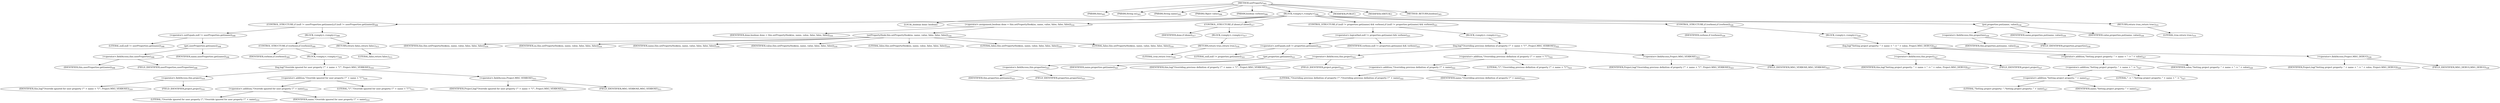digraph "setProperty" {  
"415" [label = <(METHOD,setProperty)<SUB>305</SUB>> ]
"25" [label = <(PARAM,this)<SUB>305</SUB>> ]
"416" [label = <(PARAM,String ns)<SUB>305</SUB>> ]
"417" [label = <(PARAM,String name)<SUB>305</SUB>> ]
"418" [label = <(PARAM,Object value)<SUB>306</SUB>> ]
"419" [label = <(PARAM,boolean verbose)<SUB>306</SUB>> ]
"420" [label = <(BLOCK,&lt;empty&gt;,&lt;empty&gt;)<SUB>306</SUB>> ]
"421" [label = <(CONTROL_STRUCTURE,if (null != userProperties.get(name)),if (null != userProperties.get(name)))<SUB>308</SUB>> ]
"422" [label = <(&lt;operator&gt;.notEquals,null != userProperties.get(name))<SUB>308</SUB>> ]
"423" [label = <(LITERAL,null,null != userProperties.get(name))<SUB>308</SUB>> ]
"424" [label = <(get,userProperties.get(name))<SUB>308</SUB>> ]
"425" [label = <(&lt;operator&gt;.fieldAccess,this.userProperties)<SUB>308</SUB>> ]
"426" [label = <(IDENTIFIER,this,userProperties.get(name))<SUB>308</SUB>> ]
"427" [label = <(FIELD_IDENTIFIER,userProperties,userProperties)<SUB>308</SUB>> ]
"428" [label = <(IDENTIFIER,name,userProperties.get(name))<SUB>308</SUB>> ]
"429" [label = <(BLOCK,&lt;empty&gt;,&lt;empty&gt;)<SUB>308</SUB>> ]
"430" [label = <(CONTROL_STRUCTURE,if (verbose),if (verbose))<SUB>309</SUB>> ]
"431" [label = <(IDENTIFIER,verbose,if (verbose))<SUB>309</SUB>> ]
"432" [label = <(BLOCK,&lt;empty&gt;,&lt;empty&gt;)<SUB>309</SUB>> ]
"433" [label = <(log,log(&quot;Override ignored for user property \&quot;&quot; + name + &quot;\&quot;&quot;, Project.MSG_VERBOSE))<SUB>310</SUB>> ]
"434" [label = <(&lt;operator&gt;.fieldAccess,this.project)<SUB>310</SUB>> ]
"435" [label = <(IDENTIFIER,this,log(&quot;Override ignored for user property \&quot;&quot; + name + &quot;\&quot;&quot;, Project.MSG_VERBOSE))<SUB>310</SUB>> ]
"436" [label = <(FIELD_IDENTIFIER,project,project)<SUB>310</SUB>> ]
"437" [label = <(&lt;operator&gt;.addition,&quot;Override ignored for user property \&quot;&quot; + name + &quot;\&quot;&quot;)<SUB>310</SUB>> ]
"438" [label = <(&lt;operator&gt;.addition,&quot;Override ignored for user property \&quot;&quot; + name)<SUB>310</SUB>> ]
"439" [label = <(LITERAL,&quot;Override ignored for user property \&quot;&quot;,&quot;Override ignored for user property \&quot;&quot; + name)<SUB>310</SUB>> ]
"440" [label = <(IDENTIFIER,name,&quot;Override ignored for user property \&quot;&quot; + name)<SUB>310</SUB>> ]
"441" [label = <(LITERAL,&quot;\&quot;&quot;,&quot;Override ignored for user property \&quot;&quot; + name + &quot;\&quot;&quot;)<SUB>311</SUB>> ]
"442" [label = <(&lt;operator&gt;.fieldAccess,Project.MSG_VERBOSE)<SUB>311</SUB>> ]
"443" [label = <(IDENTIFIER,Project,log(&quot;Override ignored for user property \&quot;&quot; + name + &quot;\&quot;&quot;, Project.MSG_VERBOSE))<SUB>311</SUB>> ]
"444" [label = <(FIELD_IDENTIFIER,MSG_VERBOSE,MSG_VERBOSE)<SUB>311</SUB>> ]
"445" [label = <(RETURN,return false;,return false;)<SUB>313</SUB>> ]
"446" [label = <(LITERAL,false,return false;)<SUB>313</SUB>> ]
"447" [label = <(LOCAL,boolean done: boolean)> ]
"448" [label = <(&lt;operator&gt;.assignment,boolean done = this.setPropertyHook(ns, name, value, false, false, false))<SUB>316</SUB>> ]
"449" [label = <(IDENTIFIER,done,boolean done = this.setPropertyHook(ns, name, value, false, false, false))<SUB>316</SUB>> ]
"450" [label = <(setPropertyHook,this.setPropertyHook(ns, name, value, false, false, false))<SUB>316</SUB>> ]
"24" [label = <(IDENTIFIER,this,this.setPropertyHook(ns, name, value, false, false, false))<SUB>316</SUB>> ]
"451" [label = <(IDENTIFIER,ns,this.setPropertyHook(ns, name, value, false, false, false))<SUB>316</SUB>> ]
"452" [label = <(IDENTIFIER,name,this.setPropertyHook(ns, name, value, false, false, false))<SUB>316</SUB>> ]
"453" [label = <(IDENTIFIER,value,this.setPropertyHook(ns, name, value, false, false, false))<SUB>316</SUB>> ]
"454" [label = <(LITERAL,false,this.setPropertyHook(ns, name, value, false, false, false))<SUB>316</SUB>> ]
"455" [label = <(LITERAL,false,this.setPropertyHook(ns, name, value, false, false, false))<SUB>316</SUB>> ]
"456" [label = <(LITERAL,false,this.setPropertyHook(ns, name, value, false, false, false))<SUB>316</SUB>> ]
"457" [label = <(CONTROL_STRUCTURE,if (done),if (done))<SUB>317</SUB>> ]
"458" [label = <(IDENTIFIER,done,if (done))<SUB>317</SUB>> ]
"459" [label = <(BLOCK,&lt;empty&gt;,&lt;empty&gt;)<SUB>317</SUB>> ]
"460" [label = <(RETURN,return true;,return true;)<SUB>318</SUB>> ]
"461" [label = <(LITERAL,true,return true;)<SUB>318</SUB>> ]
"462" [label = <(CONTROL_STRUCTURE,if (null != properties.get(name) &amp;&amp; verbose),if (null != properties.get(name) &amp;&amp; verbose))<SUB>321</SUB>> ]
"463" [label = <(&lt;operator&gt;.logicalAnd,null != properties.get(name) &amp;&amp; verbose)<SUB>321</SUB>> ]
"464" [label = <(&lt;operator&gt;.notEquals,null != properties.get(name))<SUB>321</SUB>> ]
"465" [label = <(LITERAL,null,null != properties.get(name))<SUB>321</SUB>> ]
"466" [label = <(get,properties.get(name))<SUB>321</SUB>> ]
"467" [label = <(&lt;operator&gt;.fieldAccess,this.properties)<SUB>321</SUB>> ]
"468" [label = <(IDENTIFIER,this,properties.get(name))<SUB>321</SUB>> ]
"469" [label = <(FIELD_IDENTIFIER,properties,properties)<SUB>321</SUB>> ]
"470" [label = <(IDENTIFIER,name,properties.get(name))<SUB>321</SUB>> ]
"471" [label = <(IDENTIFIER,verbose,null != properties.get(name) &amp;&amp; verbose)<SUB>321</SUB>> ]
"472" [label = <(BLOCK,&lt;empty&gt;,&lt;empty&gt;)<SUB>321</SUB>> ]
"473" [label = <(log,log(&quot;Overriding previous definition of property \&quot;&quot; + name + &quot;\&quot;&quot;, Project.MSG_VERBOSE))<SUB>322</SUB>> ]
"474" [label = <(&lt;operator&gt;.fieldAccess,this.project)<SUB>322</SUB>> ]
"475" [label = <(IDENTIFIER,this,log(&quot;Overriding previous definition of property \&quot;&quot; + name + &quot;\&quot;&quot;, Project.MSG_VERBOSE))<SUB>322</SUB>> ]
"476" [label = <(FIELD_IDENTIFIER,project,project)<SUB>322</SUB>> ]
"477" [label = <(&lt;operator&gt;.addition,&quot;Overriding previous definition of property \&quot;&quot; + name + &quot;\&quot;&quot;)<SUB>322</SUB>> ]
"478" [label = <(&lt;operator&gt;.addition,&quot;Overriding previous definition of property \&quot;&quot; + name)<SUB>322</SUB>> ]
"479" [label = <(LITERAL,&quot;Overriding previous definition of property \&quot;&quot;,&quot;Overriding previous definition of property \&quot;&quot; + name)<SUB>322</SUB>> ]
"480" [label = <(IDENTIFIER,name,&quot;Overriding previous definition of property \&quot;&quot; + name)<SUB>322</SUB>> ]
"481" [label = <(LITERAL,&quot;\&quot;&quot;,&quot;Overriding previous definition of property \&quot;&quot; + name + &quot;\&quot;&quot;)<SUB>323</SUB>> ]
"482" [label = <(&lt;operator&gt;.fieldAccess,Project.MSG_VERBOSE)<SUB>323</SUB>> ]
"483" [label = <(IDENTIFIER,Project,log(&quot;Overriding previous definition of property \&quot;&quot; + name + &quot;\&quot;&quot;, Project.MSG_VERBOSE))<SUB>323</SUB>> ]
"484" [label = <(FIELD_IDENTIFIER,MSG_VERBOSE,MSG_VERBOSE)<SUB>323</SUB>> ]
"485" [label = <(CONTROL_STRUCTURE,if (verbose),if (verbose))<SUB>326</SUB>> ]
"486" [label = <(IDENTIFIER,verbose,if (verbose))<SUB>326</SUB>> ]
"487" [label = <(BLOCK,&lt;empty&gt;,&lt;empty&gt;)<SUB>326</SUB>> ]
"488" [label = <(log,log(&quot;Setting project property: &quot; + name + &quot; -&gt; &quot; + value, Project.MSG_DEBUG))<SUB>327</SUB>> ]
"489" [label = <(&lt;operator&gt;.fieldAccess,this.project)<SUB>327</SUB>> ]
"490" [label = <(IDENTIFIER,this,log(&quot;Setting project property: &quot; + name + &quot; -&gt; &quot; + value, Project.MSG_DEBUG))<SUB>327</SUB>> ]
"491" [label = <(FIELD_IDENTIFIER,project,project)<SUB>327</SUB>> ]
"492" [label = <(&lt;operator&gt;.addition,&quot;Setting project property: &quot; + name + &quot; -&gt; &quot; + value)<SUB>327</SUB>> ]
"493" [label = <(&lt;operator&gt;.addition,&quot;Setting project property: &quot; + name + &quot; -&gt; &quot;)<SUB>327</SUB>> ]
"494" [label = <(&lt;operator&gt;.addition,&quot;Setting project property: &quot; + name)<SUB>327</SUB>> ]
"495" [label = <(LITERAL,&quot;Setting project property: &quot;,&quot;Setting project property: &quot; + name)<SUB>327</SUB>> ]
"496" [label = <(IDENTIFIER,name,&quot;Setting project property: &quot; + name)<SUB>327</SUB>> ]
"497" [label = <(LITERAL,&quot; -&gt; &quot;,&quot;Setting project property: &quot; + name + &quot; -&gt; &quot;)<SUB>327</SUB>> ]
"498" [label = <(IDENTIFIER,value,&quot;Setting project property: &quot; + name + &quot; -&gt; &quot; + value)<SUB>328</SUB>> ]
"499" [label = <(&lt;operator&gt;.fieldAccess,Project.MSG_DEBUG)<SUB>328</SUB>> ]
"500" [label = <(IDENTIFIER,Project,log(&quot;Setting project property: &quot; + name + &quot; -&gt; &quot; + value, Project.MSG_DEBUG))<SUB>328</SUB>> ]
"501" [label = <(FIELD_IDENTIFIER,MSG_DEBUG,MSG_DEBUG)<SUB>328</SUB>> ]
"502" [label = <(put,properties.put(name, value))<SUB>330</SUB>> ]
"503" [label = <(&lt;operator&gt;.fieldAccess,this.properties)<SUB>330</SUB>> ]
"504" [label = <(IDENTIFIER,this,properties.put(name, value))<SUB>330</SUB>> ]
"505" [label = <(FIELD_IDENTIFIER,properties,properties)<SUB>330</SUB>> ]
"506" [label = <(IDENTIFIER,name,properties.put(name, value))<SUB>330</SUB>> ]
"507" [label = <(IDENTIFIER,value,properties.put(name, value))<SUB>330</SUB>> ]
"508" [label = <(RETURN,return true;,return true;)<SUB>331</SUB>> ]
"509" [label = <(LITERAL,true,return true;)<SUB>331</SUB>> ]
"510" [label = <(MODIFIER,PUBLIC)> ]
"511" [label = <(MODIFIER,VIRTUAL)> ]
"512" [label = <(METHOD_RETURN,boolean)<SUB>305</SUB>> ]
  "415" -> "25" 
  "415" -> "416" 
  "415" -> "417" 
  "415" -> "418" 
  "415" -> "419" 
  "415" -> "420" 
  "415" -> "510" 
  "415" -> "511" 
  "415" -> "512" 
  "420" -> "421" 
  "420" -> "447" 
  "420" -> "448" 
  "420" -> "457" 
  "420" -> "462" 
  "420" -> "485" 
  "420" -> "502" 
  "420" -> "508" 
  "421" -> "422" 
  "421" -> "429" 
  "422" -> "423" 
  "422" -> "424" 
  "424" -> "425" 
  "424" -> "428" 
  "425" -> "426" 
  "425" -> "427" 
  "429" -> "430" 
  "429" -> "445" 
  "430" -> "431" 
  "430" -> "432" 
  "432" -> "433" 
  "433" -> "434" 
  "433" -> "437" 
  "433" -> "442" 
  "434" -> "435" 
  "434" -> "436" 
  "437" -> "438" 
  "437" -> "441" 
  "438" -> "439" 
  "438" -> "440" 
  "442" -> "443" 
  "442" -> "444" 
  "445" -> "446" 
  "448" -> "449" 
  "448" -> "450" 
  "450" -> "24" 
  "450" -> "451" 
  "450" -> "452" 
  "450" -> "453" 
  "450" -> "454" 
  "450" -> "455" 
  "450" -> "456" 
  "457" -> "458" 
  "457" -> "459" 
  "459" -> "460" 
  "460" -> "461" 
  "462" -> "463" 
  "462" -> "472" 
  "463" -> "464" 
  "463" -> "471" 
  "464" -> "465" 
  "464" -> "466" 
  "466" -> "467" 
  "466" -> "470" 
  "467" -> "468" 
  "467" -> "469" 
  "472" -> "473" 
  "473" -> "474" 
  "473" -> "477" 
  "473" -> "482" 
  "474" -> "475" 
  "474" -> "476" 
  "477" -> "478" 
  "477" -> "481" 
  "478" -> "479" 
  "478" -> "480" 
  "482" -> "483" 
  "482" -> "484" 
  "485" -> "486" 
  "485" -> "487" 
  "487" -> "488" 
  "488" -> "489" 
  "488" -> "492" 
  "488" -> "499" 
  "489" -> "490" 
  "489" -> "491" 
  "492" -> "493" 
  "492" -> "498" 
  "493" -> "494" 
  "493" -> "497" 
  "494" -> "495" 
  "494" -> "496" 
  "499" -> "500" 
  "499" -> "501" 
  "502" -> "503" 
  "502" -> "506" 
  "502" -> "507" 
  "503" -> "504" 
  "503" -> "505" 
  "508" -> "509" 
}
